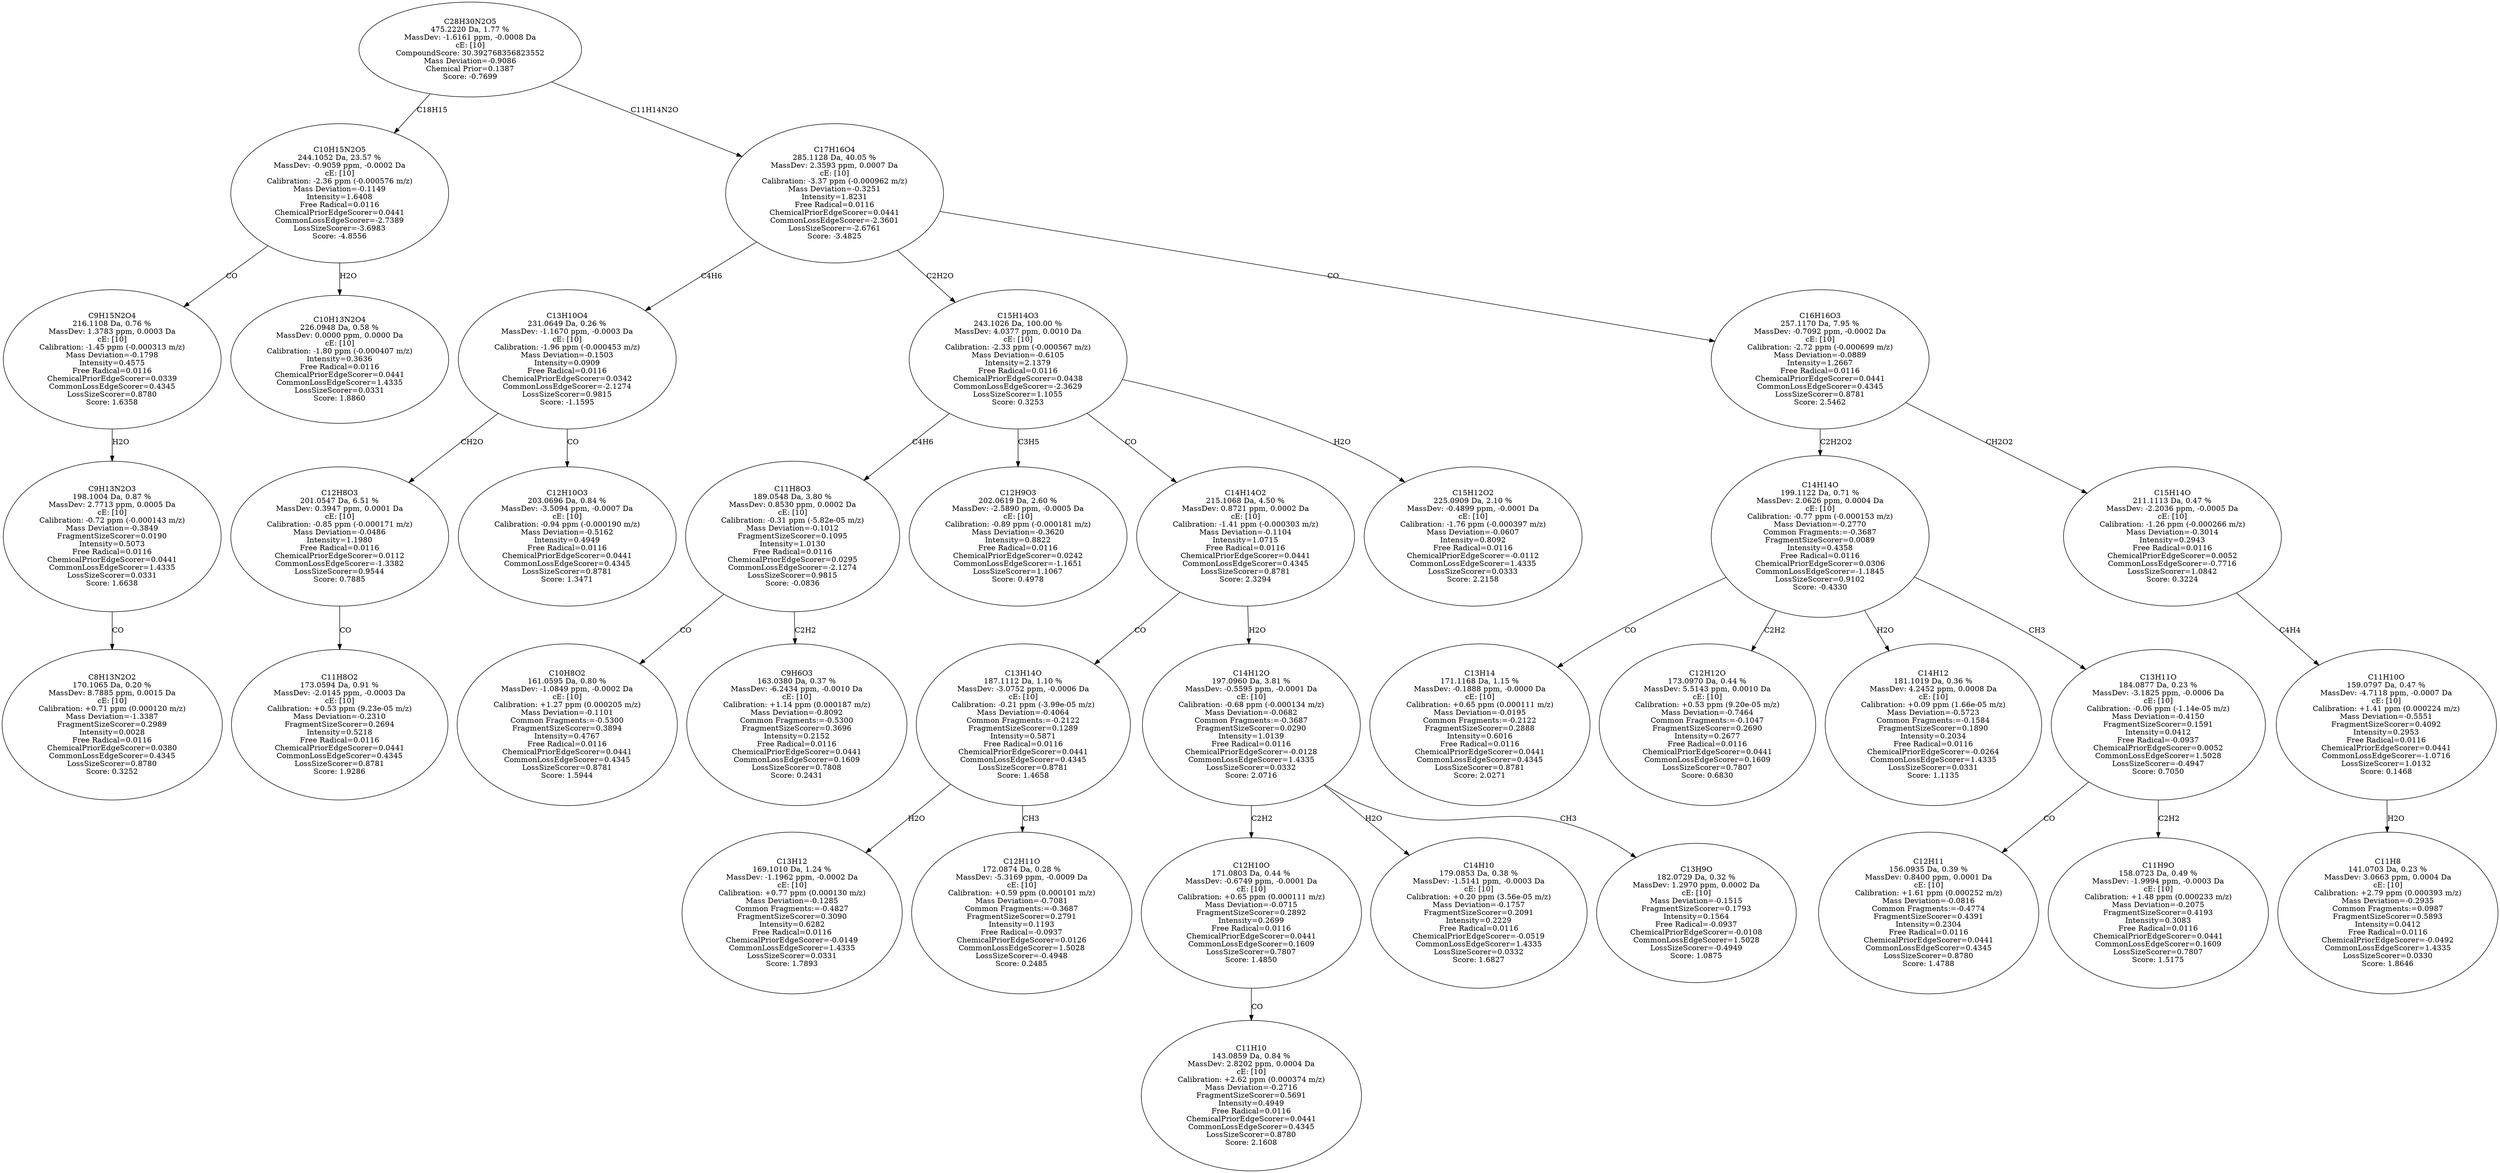 strict digraph {
v1 [label="C8H13N2O2\n170.1065 Da, 0.20 %\nMassDev: 8.7885 ppm, 0.0015 Da\ncE: [10]\nCalibration: +0.71 ppm (0.000120 m/z)\nMass Deviation=-1.3387\nFragmentSizeScorer=0.2989\nIntensity=0.0028\nFree Radical=0.0116\nChemicalPriorEdgeScorer=0.0380\nCommonLossEdgeScorer=0.4345\nLossSizeScorer=0.8780\nScore: 0.3252"];
v2 [label="C9H13N2O3\n198.1004 Da, 0.87 %\nMassDev: 2.7713 ppm, 0.0005 Da\ncE: [10]\nCalibration: -0.72 ppm (-0.000143 m/z)\nMass Deviation=-0.3849\nFragmentSizeScorer=0.0190\nIntensity=0.5073\nFree Radical=0.0116\nChemicalPriorEdgeScorer=0.0441\nCommonLossEdgeScorer=1.4335\nLossSizeScorer=0.0331\nScore: 1.6638"];
v3 [label="C9H15N2O4\n216.1108 Da, 0.76 %\nMassDev: 1.3783 ppm, 0.0003 Da\ncE: [10]\nCalibration: -1.45 ppm (-0.000313 m/z)\nMass Deviation=-0.1798\nIntensity=0.4575\nFree Radical=0.0116\nChemicalPriorEdgeScorer=0.0339\nCommonLossEdgeScorer=0.4345\nLossSizeScorer=0.8780\nScore: 1.6358"];
v4 [label="C10H13N2O4\n226.0948 Da, 0.58 %\nMassDev: 0.0000 ppm, 0.0000 Da\ncE: [10]\nCalibration: -1.80 ppm (-0.000407 m/z)\nIntensity=0.3636\nFree Radical=0.0116\nChemicalPriorEdgeScorer=0.0441\nCommonLossEdgeScorer=1.4335\nLossSizeScorer=0.0331\nScore: 1.8860"];
v5 [label="C10H15N2O5\n244.1052 Da, 23.57 %\nMassDev: -0.9059 ppm, -0.0002 Da\ncE: [10]\nCalibration: -2.36 ppm (-0.000576 m/z)\nMass Deviation=-0.1149\nIntensity=1.6408\nFree Radical=0.0116\nChemicalPriorEdgeScorer=0.0441\nCommonLossEdgeScorer=-2.7389\nLossSizeScorer=-3.6983\nScore: -4.8556"];
v6 [label="C11H8O2\n173.0594 Da, 0.91 %\nMassDev: -2.0145 ppm, -0.0003 Da\ncE: [10]\nCalibration: +0.53 ppm (9.23e-05 m/z)\nMass Deviation=-0.2310\nFragmentSizeScorer=0.2694\nIntensity=0.5218\nFree Radical=0.0116\nChemicalPriorEdgeScorer=0.0441\nCommonLossEdgeScorer=0.4345\nLossSizeScorer=0.8781\nScore: 1.9286"];
v7 [label="C12H8O3\n201.0547 Da, 6.51 %\nMassDev: 0.3947 ppm, 0.0001 Da\ncE: [10]\nCalibration: -0.85 ppm (-0.000171 m/z)\nMass Deviation=-0.0486\nIntensity=1.1980\nFree Radical=0.0116\nChemicalPriorEdgeScorer=0.0112\nCommonLossEdgeScorer=-1.3382\nLossSizeScorer=0.9544\nScore: 0.7885"];
v8 [label="C12H10O3\n203.0696 Da, 0.84 %\nMassDev: -3.5094 ppm, -0.0007 Da\ncE: [10]\nCalibration: -0.94 ppm (-0.000190 m/z)\nMass Deviation=-0.5162\nIntensity=0.4949\nFree Radical=0.0116\nChemicalPriorEdgeScorer=0.0441\nCommonLossEdgeScorer=0.4345\nLossSizeScorer=0.8781\nScore: 1.3471"];
v9 [label="C13H10O4\n231.0649 Da, 0.26 %\nMassDev: -1.1670 ppm, -0.0003 Da\ncE: [10]\nCalibration: -1.96 ppm (-0.000453 m/z)\nMass Deviation=-0.1503\nIntensity=0.0909\nFree Radical=0.0116\nChemicalPriorEdgeScorer=0.0342\nCommonLossEdgeScorer=-2.1274\nLossSizeScorer=0.9815\nScore: -1.1595"];
v10 [label="C10H8O2\n161.0595 Da, 0.80 %\nMassDev: -1.0849 ppm, -0.0002 Da\ncE: [10]\nCalibration: +1.27 ppm (0.000205 m/z)\nMass Deviation=-0.1101\nCommon Fragments:=-0.5300\nFragmentSizeScorer=0.3894\nIntensity=0.4767\nFree Radical=0.0116\nChemicalPriorEdgeScorer=0.0441\nCommonLossEdgeScorer=0.4345\nLossSizeScorer=0.8781\nScore: 1.5944"];
v11 [label="C9H6O3\n163.0380 Da, 0.37 %\nMassDev: -6.2434 ppm, -0.0010 Da\ncE: [10]\nCalibration: +1.14 ppm (0.000187 m/z)\nMass Deviation=-0.8092\nCommon Fragments:=-0.5300\nFragmentSizeScorer=0.3696\nIntensity=0.2152\nFree Radical=0.0116\nChemicalPriorEdgeScorer=0.0441\nCommonLossEdgeScorer=0.1609\nLossSizeScorer=0.7808\nScore: 0.2431"];
v12 [label="C11H8O3\n189.0548 Da, 3.80 %\nMassDev: 0.8530 ppm, 0.0002 Da\ncE: [10]\nCalibration: -0.31 ppm (-5.82e-05 m/z)\nMass Deviation=-0.1012\nFragmentSizeScorer=0.1095\nIntensity=1.0130\nFree Radical=0.0116\nChemicalPriorEdgeScorer=0.0295\nCommonLossEdgeScorer=-2.1274\nLossSizeScorer=0.9815\nScore: -0.0836"];
v13 [label="C12H9O3\n202.0619 Da, 2.60 %\nMassDev: -2.5890 ppm, -0.0005 Da\ncE: [10]\nCalibration: -0.89 ppm (-0.000181 m/z)\nMass Deviation=-0.3620\nIntensity=0.8822\nFree Radical=0.0116\nChemicalPriorEdgeScorer=0.0242\nCommonLossEdgeScorer=-1.1651\nLossSizeScorer=1.1067\nScore: 0.4978"];
v14 [label="C13H12\n169.1010 Da, 1.24 %\nMassDev: -1.1962 ppm, -0.0002 Da\ncE: [10]\nCalibration: +0.77 ppm (0.000130 m/z)\nMass Deviation=-0.1285\nCommon Fragments:=-0.4827\nFragmentSizeScorer=0.3090\nIntensity=0.6282\nFree Radical=0.0116\nChemicalPriorEdgeScorer=-0.0149\nCommonLossEdgeScorer=1.4335\nLossSizeScorer=0.0331\nScore: 1.7893"];
v15 [label="C12H11O\n172.0874 Da, 0.28 %\nMassDev: -5.3169 ppm, -0.0009 Da\ncE: [10]\nCalibration: +0.59 ppm (0.000101 m/z)\nMass Deviation=-0.7081\nCommon Fragments:=-0.3687\nFragmentSizeScorer=0.2791\nIntensity=0.1193\nFree Radical=-0.0937\nChemicalPriorEdgeScorer=0.0126\nCommonLossEdgeScorer=1.5028\nLossSizeScorer=-0.4948\nScore: 0.2485"];
v16 [label="C13H14O\n187.1112 Da, 1.10 %\nMassDev: -3.0752 ppm, -0.0006 Da\ncE: [10]\nCalibration: -0.21 ppm (-3.99e-05 m/z)\nMass Deviation=-0.4064\nCommon Fragments:=-0.2122\nFragmentSizeScorer=0.1289\nIntensity=0.5871\nFree Radical=0.0116\nChemicalPriorEdgeScorer=0.0441\nCommonLossEdgeScorer=0.4345\nLossSizeScorer=0.8781\nScore: 1.4658"];
v17 [label="C11H10\n143.0859 Da, 0.84 %\nMassDev: 2.8202 ppm, 0.0004 Da\ncE: [10]\nCalibration: +2.62 ppm (0.000374 m/z)\nMass Deviation=-0.2716\nFragmentSizeScorer=0.5691\nIntensity=0.4949\nFree Radical=0.0116\nChemicalPriorEdgeScorer=0.0441\nCommonLossEdgeScorer=0.4345\nLossSizeScorer=0.8780\nScore: 2.1608"];
v18 [label="C12H10O\n171.0803 Da, 0.44 %\nMassDev: -0.6749 ppm, -0.0001 Da\ncE: [10]\nCalibration: +0.65 ppm (0.000111 m/z)\nMass Deviation=-0.0715\nFragmentSizeScorer=0.2892\nIntensity=0.2699\nFree Radical=0.0116\nChemicalPriorEdgeScorer=0.0441\nCommonLossEdgeScorer=0.1609\nLossSizeScorer=0.7807\nScore: 1.4850"];
v19 [label="C14H10\n179.0853 Da, 0.38 %\nMassDev: -1.5141 ppm, -0.0003 Da\ncE: [10]\nCalibration: +0.20 ppm (3.56e-05 m/z)\nMass Deviation=-0.1757\nFragmentSizeScorer=0.2091\nIntensity=0.2229\nFree Radical=0.0116\nChemicalPriorEdgeScorer=-0.0519\nCommonLossEdgeScorer=1.4335\nLossSizeScorer=0.0332\nScore: 1.6827"];
v20 [label="C13H9O\n182.0729 Da, 0.32 %\nMassDev: 1.2970 ppm, 0.0002 Da\ncE: [10]\nMass Deviation=-0.1515\nFragmentSizeScorer=0.1793\nIntensity=0.1564\nFree Radical=-0.0937\nChemicalPriorEdgeScorer=-0.0108\nCommonLossEdgeScorer=1.5028\nLossSizeScorer=-0.4949\nScore: 1.0875"];
v21 [label="C14H12O\n197.0960 Da, 3.81 %\nMassDev: -0.5595 ppm, -0.0001 Da\ncE: [10]\nCalibration: -0.68 ppm (-0.000134 m/z)\nMass Deviation=-0.0682\nCommon Fragments:=-0.3687\nFragmentSizeScorer=0.0290\nIntensity=1.0139\nFree Radical=0.0116\nChemicalPriorEdgeScorer=-0.0128\nCommonLossEdgeScorer=1.4335\nLossSizeScorer=0.0332\nScore: 2.0716"];
v22 [label="C14H14O2\n215.1068 Da, 4.50 %\nMassDev: 0.8721 ppm, 0.0002 Da\ncE: [10]\nCalibration: -1.41 ppm (-0.000303 m/z)\nMass Deviation=-0.1104\nIntensity=1.0715\nFree Radical=0.0116\nChemicalPriorEdgeScorer=0.0441\nCommonLossEdgeScorer=0.4345\nLossSizeScorer=0.8781\nScore: 2.3294"];
v23 [label="C15H12O2\n225.0909 Da, 2.10 %\nMassDev: -0.4899 ppm, -0.0001 Da\ncE: [10]\nCalibration: -1.76 ppm (-0.000397 m/z)\nMass Deviation=-0.0607\nIntensity=0.8092\nFree Radical=0.0116\nChemicalPriorEdgeScorer=-0.0112\nCommonLossEdgeScorer=1.4335\nLossSizeScorer=0.0333\nScore: 2.2158"];
v24 [label="C15H14O3\n243.1026 Da, 100.00 %\nMassDev: 4.0377 ppm, 0.0010 Da\ncE: [10]\nCalibration: -2.33 ppm (-0.000567 m/z)\nMass Deviation=-0.6105\nIntensity=2.1379\nFree Radical=0.0116\nChemicalPriorEdgeScorer=0.0438\nCommonLossEdgeScorer=-2.3629\nLossSizeScorer=1.1055\nScore: 0.3253"];
v25 [label="C13H14\n171.1168 Da, 1.15 %\nMassDev: -0.1888 ppm, -0.0000 Da\ncE: [10]\nCalibration: +0.65 ppm (0.000111 m/z)\nMass Deviation=-0.0195\nCommon Fragments:=-0.2122\nFragmentSizeScorer=0.2888\nIntensity=0.6016\nFree Radical=0.0116\nChemicalPriorEdgeScorer=0.0441\nCommonLossEdgeScorer=0.4345\nLossSizeScorer=0.8781\nScore: 2.0271"];
v26 [label="C12H12O\n173.0970 Da, 0.44 %\nMassDev: 5.5143 ppm, 0.0010 Da\ncE: [10]\nCalibration: +0.53 ppm (9.20e-05 m/z)\nMass Deviation=-0.7464\nCommon Fragments:=-0.1047\nFragmentSizeScorer=0.2690\nIntensity=0.2677\nFree Radical=0.0116\nChemicalPriorEdgeScorer=0.0441\nCommonLossEdgeScorer=0.1609\nLossSizeScorer=0.7807\nScore: 0.6830"];
v27 [label="C14H12\n181.1019 Da, 0.36 %\nMassDev: 4.2452 ppm, 0.0008 Da\ncE: [10]\nCalibration: +0.09 ppm (1.66e-05 m/z)\nMass Deviation=-0.5723\nCommon Fragments:=-0.1584\nFragmentSizeScorer=0.1890\nIntensity=0.2034\nFree Radical=0.0116\nChemicalPriorEdgeScorer=-0.0264\nCommonLossEdgeScorer=1.4335\nLossSizeScorer=0.0331\nScore: 1.1135"];
v28 [label="C12H11\n156.0935 Da, 0.39 %\nMassDev: 0.8400 ppm, 0.0001 Da\ncE: [10]\nCalibration: +1.61 ppm (0.000252 m/z)\nMass Deviation=-0.0816\nCommon Fragments:=-0.4774\nFragmentSizeScorer=0.4391\nIntensity=0.2304\nFree Radical=0.0116\nChemicalPriorEdgeScorer=0.0441\nCommonLossEdgeScorer=0.4345\nLossSizeScorer=0.8780\nScore: 1.4788"];
v29 [label="C11H9O\n158.0723 Da, 0.49 %\nMassDev: -1.9994 ppm, -0.0003 Da\ncE: [10]\nCalibration: +1.48 ppm (0.000233 m/z)\nMass Deviation=-0.2075\nFragmentSizeScorer=0.4193\nIntensity=0.3083\nFree Radical=0.0116\nChemicalPriorEdgeScorer=0.0441\nCommonLossEdgeScorer=0.1609\nLossSizeScorer=0.7807\nScore: 1.5175"];
v30 [label="C13H11O\n184.0877 Da, 0.23 %\nMassDev: -3.1825 ppm, -0.0006 Da\ncE: [10]\nCalibration: -0.06 ppm (-1.14e-05 m/z)\nMass Deviation=-0.4150\nFragmentSizeScorer=0.1591\nIntensity=0.0412\nFree Radical=-0.0937\nChemicalPriorEdgeScorer=0.0052\nCommonLossEdgeScorer=1.5028\nLossSizeScorer=-0.4947\nScore: 0.7050"];
v31 [label="C14H14O\n199.1122 Da, 0.71 %\nMassDev: 2.0626 ppm, 0.0004 Da\ncE: [10]\nCalibration: -0.77 ppm (-0.000153 m/z)\nMass Deviation=-0.2770\nCommon Fragments:=-0.3687\nFragmentSizeScorer=0.0089\nIntensity=0.4358\nFree Radical=0.0116\nChemicalPriorEdgeScorer=0.0306\nCommonLossEdgeScorer=-1.1845\nLossSizeScorer=0.9102\nScore: -0.4330"];
v32 [label="C11H8\n141.0703 Da, 0.23 %\nMassDev: 3.0663 ppm, 0.0004 Da\ncE: [10]\nCalibration: +2.79 ppm (0.000393 m/z)\nMass Deviation=-0.2935\nCommon Fragments:=0.0987\nFragmentSizeScorer=0.5893\nIntensity=0.0412\nFree Radical=0.0116\nChemicalPriorEdgeScorer=-0.0492\nCommonLossEdgeScorer=1.4335\nLossSizeScorer=0.0330\nScore: 1.8646"];
v33 [label="C11H10O\n159.0797 Da, 0.47 %\nMassDev: -4.7118 ppm, -0.0007 Da\ncE: [10]\nCalibration: +1.41 ppm (0.000224 m/z)\nMass Deviation=-0.5551\nFragmentSizeScorer=0.4092\nIntensity=0.2953\nFree Radical=0.0116\nChemicalPriorEdgeScorer=0.0441\nCommonLossEdgeScorer=-1.0716\nLossSizeScorer=1.0132\nScore: 0.1468"];
v34 [label="C15H14O\n211.1113 Da, 0.47 %\nMassDev: -2.2036 ppm, -0.0005 Da\ncE: [10]\nCalibration: -1.26 ppm (-0.000266 m/z)\nMass Deviation=-0.3014\nIntensity=0.2943\nFree Radical=0.0116\nChemicalPriorEdgeScorer=0.0052\nCommonLossEdgeScorer=-0.7716\nLossSizeScorer=1.0842\nScore: 0.3224"];
v35 [label="C16H16O3\n257.1170 Da, 7.95 %\nMassDev: -0.7092 ppm, -0.0002 Da\ncE: [10]\nCalibration: -2.72 ppm (-0.000699 m/z)\nMass Deviation=-0.0889\nIntensity=1.2667\nFree Radical=0.0116\nChemicalPriorEdgeScorer=0.0441\nCommonLossEdgeScorer=0.4345\nLossSizeScorer=0.8781\nScore: 2.5462"];
v36 [label="C17H16O4\n285.1128 Da, 40.05 %\nMassDev: 2.3593 ppm, 0.0007 Da\ncE: [10]\nCalibration: -3.37 ppm (-0.000962 m/z)\nMass Deviation=-0.3251\nIntensity=1.8231\nFree Radical=0.0116\nChemicalPriorEdgeScorer=0.0441\nCommonLossEdgeScorer=-2.3601\nLossSizeScorer=-2.6761\nScore: -3.4825"];
v37 [label="C28H30N2O5\n475.2220 Da, 1.77 %\nMassDev: -1.6161 ppm, -0.0008 Da\ncE: [10]\nCompoundScore: 30.392768356823552\nMass Deviation=-0.9086\nChemical Prior=0.1387\nScore: -0.7699"];
v2 -> v1 [label="CO"];
v3 -> v2 [label="H2O"];
v5 -> v3 [label="CO"];
v5 -> v4 [label="H2O"];
v37 -> v5 [label="C18H15"];
v7 -> v6 [label="CO"];
v9 -> v7 [label="CH2O"];
v9 -> v8 [label="CO"];
v36 -> v9 [label="C4H6"];
v12 -> v10 [label="CO"];
v12 -> v11 [label="C2H2"];
v24 -> v12 [label="C4H6"];
v24 -> v13 [label="C3H5"];
v16 -> v14 [label="H2O"];
v16 -> v15 [label="CH3"];
v22 -> v16 [label="CO"];
v18 -> v17 [label="CO"];
v21 -> v18 [label="C2H2"];
v21 -> v19 [label="H2O"];
v21 -> v20 [label="CH3"];
v22 -> v21 [label="H2O"];
v24 -> v22 [label="CO"];
v24 -> v23 [label="H2O"];
v36 -> v24 [label="C2H2O"];
v31 -> v25 [label="CO"];
v31 -> v26 [label="C2H2"];
v31 -> v27 [label="H2O"];
v30 -> v28 [label="CO"];
v30 -> v29 [label="C2H2"];
v31 -> v30 [label="CH3"];
v35 -> v31 [label="C2H2O2"];
v33 -> v32 [label="H2O"];
v34 -> v33 [label="C4H4"];
v35 -> v34 [label="CH2O2"];
v36 -> v35 [label="CO"];
v37 -> v36 [label="C11H14N2O"];
}